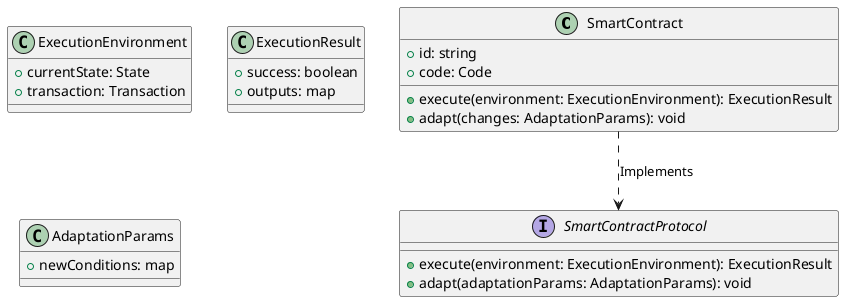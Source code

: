@startuml
class SmartContract {
    +id: string
    +code: Code
    +execute(environment: ExecutionEnvironment): ExecutionResult
    +adapt(changes: AdaptationParams): void
}

class ExecutionEnvironment {
    +currentState: State
    +transaction: Transaction
}

class ExecutionResult {
    +success: boolean
    +outputs: map
}

class AdaptationParams {
    +newConditions: map
}
interface SmartContractProtocol {
    +execute(environment: ExecutionEnvironment): ExecutionResult
    +adapt(adaptationParams: AdaptationParams): void
}

SmartContract ..> SmartContractProtocol : "Implements"

@enduml
